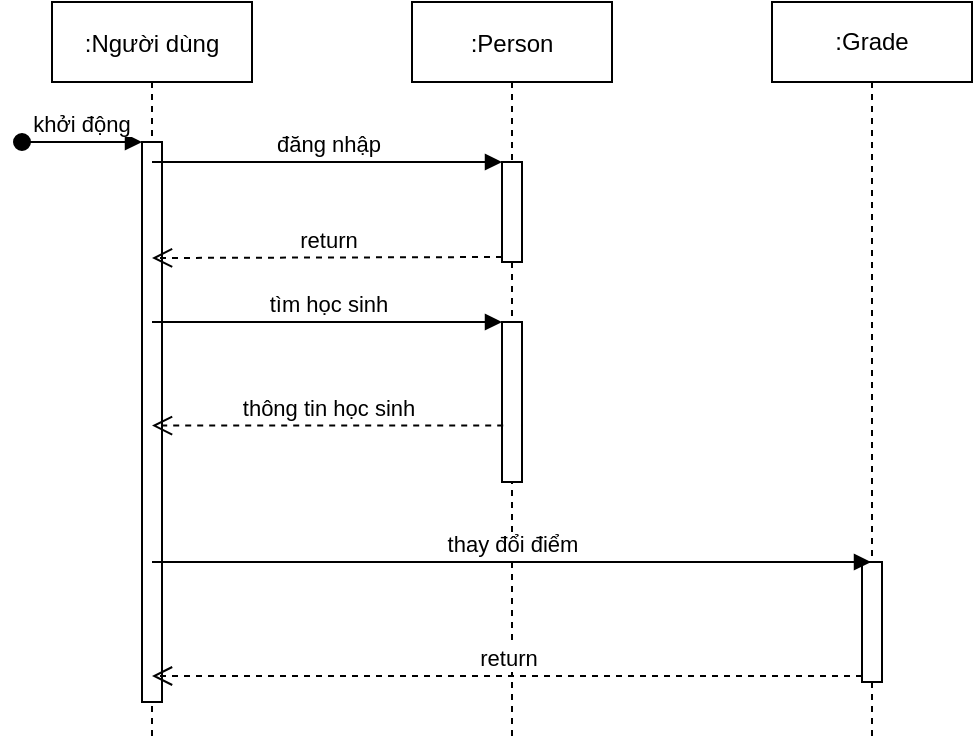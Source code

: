 <mxfile version="20.3.6" type="github">
  <diagram id="kgpKYQtTHZ0yAKxKKP6v" name="Page-1">
    <mxGraphModel dx="976" dy="587" grid="1" gridSize="10" guides="1" tooltips="1" connect="1" arrows="1" fold="1" page="1" pageScale="1" pageWidth="850" pageHeight="1100" math="0" shadow="0">
      <root>
        <mxCell id="0" />
        <mxCell id="1" parent="0" />
        <mxCell id="3nuBFxr9cyL0pnOWT2aG-1" value=":Người dùng" style="shape=umlLifeline;perimeter=lifelinePerimeter;container=1;collapsible=0;recursiveResize=0;rounded=0;shadow=0;strokeWidth=1;" parent="1" vertex="1">
          <mxGeometry x="120" y="80" width="100" height="370" as="geometry" />
        </mxCell>
        <mxCell id="3nuBFxr9cyL0pnOWT2aG-2" value="" style="points=[];perimeter=orthogonalPerimeter;rounded=0;shadow=0;strokeWidth=1;" parent="3nuBFxr9cyL0pnOWT2aG-1" vertex="1">
          <mxGeometry x="45" y="70" width="10" height="280" as="geometry" />
        </mxCell>
        <mxCell id="3nuBFxr9cyL0pnOWT2aG-3" value="khởi động" style="verticalAlign=bottom;startArrow=oval;endArrow=block;startSize=8;shadow=0;strokeWidth=1;" parent="3nuBFxr9cyL0pnOWT2aG-1" target="3nuBFxr9cyL0pnOWT2aG-2" edge="1">
          <mxGeometry relative="1" as="geometry">
            <mxPoint x="-15" y="70" as="sourcePoint" />
          </mxGeometry>
        </mxCell>
        <mxCell id="3nuBFxr9cyL0pnOWT2aG-5" value=":Person" style="shape=umlLifeline;perimeter=lifelinePerimeter;container=1;collapsible=0;recursiveResize=0;rounded=0;shadow=0;strokeWidth=1;" parent="1" vertex="1">
          <mxGeometry x="300" y="80" width="100" height="370" as="geometry" />
        </mxCell>
        <mxCell id="UDN509stmwh4w3q4U0EP-3" value="" style="html=1;points=[];perimeter=orthogonalPerimeter;" vertex="1" parent="3nuBFxr9cyL0pnOWT2aG-5">
          <mxGeometry x="45" y="80" width="10" height="50" as="geometry" />
        </mxCell>
        <mxCell id="UDN509stmwh4w3q4U0EP-6" value="" style="html=1;points=[];perimeter=orthogonalPerimeter;" vertex="1" parent="3nuBFxr9cyL0pnOWT2aG-5">
          <mxGeometry x="45" y="160" width="10" height="80" as="geometry" />
        </mxCell>
        <mxCell id="UDN509stmwh4w3q4U0EP-2" value=":Grade" style="shape=umlLifeline;perimeter=lifelinePerimeter;whiteSpace=wrap;html=1;container=1;collapsible=0;recursiveResize=0;outlineConnect=0;" vertex="1" parent="1">
          <mxGeometry x="480" y="80" width="100" height="370" as="geometry" />
        </mxCell>
        <mxCell id="UDN509stmwh4w3q4U0EP-9" value="" style="html=1;points=[];perimeter=orthogonalPerimeter;" vertex="1" parent="UDN509stmwh4w3q4U0EP-2">
          <mxGeometry x="45" y="280" width="10" height="60" as="geometry" />
        </mxCell>
        <mxCell id="UDN509stmwh4w3q4U0EP-4" value="đăng nhập" style="html=1;verticalAlign=bottom;endArrow=block;entryX=0;entryY=0;rounded=0;" edge="1" target="UDN509stmwh4w3q4U0EP-3" parent="1">
          <mxGeometry relative="1" as="geometry">
            <mxPoint x="170" y="160" as="sourcePoint" />
          </mxGeometry>
        </mxCell>
        <mxCell id="UDN509stmwh4w3q4U0EP-5" value="return" style="html=1;verticalAlign=bottom;endArrow=open;dashed=1;endSize=8;exitX=0;exitY=0.95;rounded=0;" edge="1" source="UDN509stmwh4w3q4U0EP-3" parent="1">
          <mxGeometry relative="1" as="geometry">
            <mxPoint x="170" y="208" as="targetPoint" />
          </mxGeometry>
        </mxCell>
        <mxCell id="UDN509stmwh4w3q4U0EP-8" value="thông tin học sinh" style="html=1;verticalAlign=bottom;endArrow=open;dashed=1;endSize=8;exitX=0.06;exitY=0.647;rounded=0;exitDx=0;exitDy=0;exitPerimeter=0;" edge="1" source="UDN509stmwh4w3q4U0EP-6" parent="1" target="3nuBFxr9cyL0pnOWT2aG-1">
          <mxGeometry relative="1" as="geometry">
            <mxPoint x="275" y="316" as="targetPoint" />
          </mxGeometry>
        </mxCell>
        <mxCell id="UDN509stmwh4w3q4U0EP-7" value="tìm học sinh" style="html=1;verticalAlign=bottom;endArrow=block;entryX=0;entryY=0;rounded=0;" edge="1" target="UDN509stmwh4w3q4U0EP-6" parent="1" source="3nuBFxr9cyL0pnOWT2aG-1">
          <mxGeometry relative="1" as="geometry">
            <mxPoint x="275" y="240" as="sourcePoint" />
          </mxGeometry>
        </mxCell>
        <mxCell id="UDN509stmwh4w3q4U0EP-10" value="thay đổi điểm" style="html=1;verticalAlign=bottom;endArrow=block;rounded=0;" edge="1" target="UDN509stmwh4w3q4U0EP-2" parent="1" source="3nuBFxr9cyL0pnOWT2aG-1">
          <mxGeometry relative="1" as="geometry">
            <mxPoint x="455" y="340" as="sourcePoint" />
            <Array as="points">
              <mxPoint x="370" y="360" />
            </Array>
          </mxGeometry>
        </mxCell>
        <mxCell id="UDN509stmwh4w3q4U0EP-11" value="return" style="html=1;verticalAlign=bottom;endArrow=open;dashed=1;endSize=8;exitX=0;exitY=0.95;rounded=0;" edge="1" source="UDN509stmwh4w3q4U0EP-9" parent="1" target="3nuBFxr9cyL0pnOWT2aG-1">
          <mxGeometry relative="1" as="geometry">
            <mxPoint x="455" y="416" as="targetPoint" />
          </mxGeometry>
        </mxCell>
      </root>
    </mxGraphModel>
  </diagram>
</mxfile>
